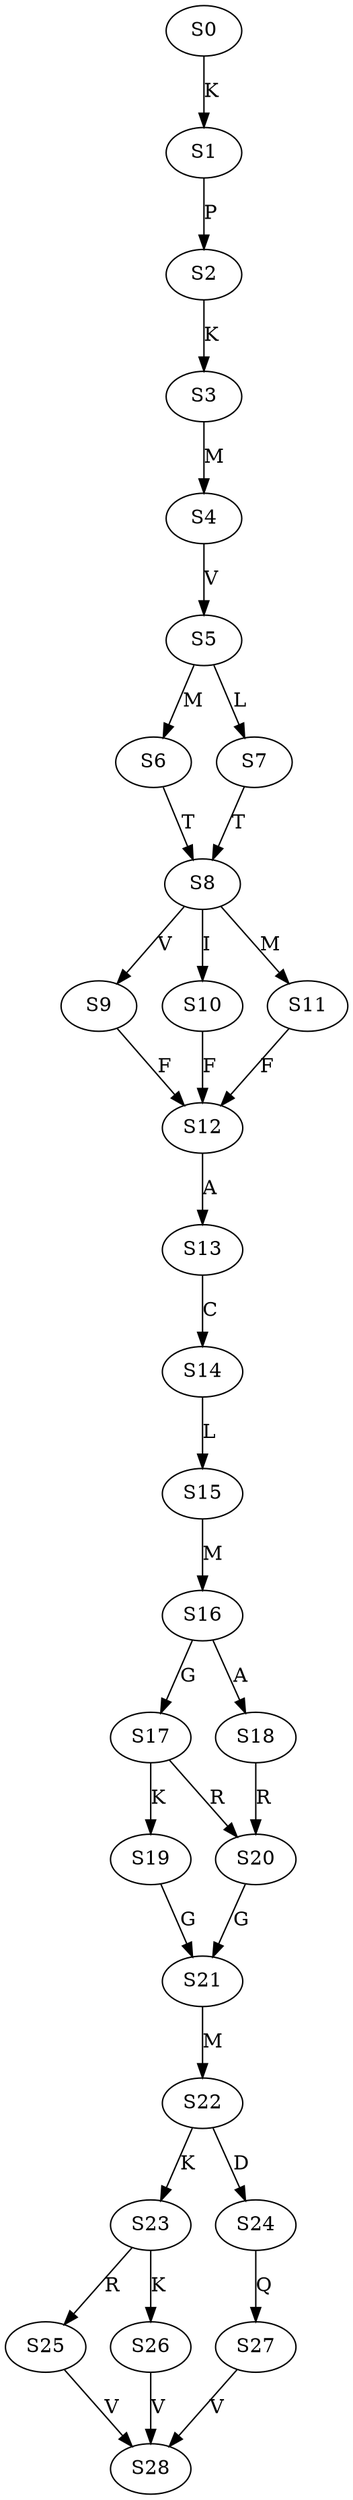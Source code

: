 strict digraph  {
	S0 -> S1 [ label = K ];
	S1 -> S2 [ label = P ];
	S2 -> S3 [ label = K ];
	S3 -> S4 [ label = M ];
	S4 -> S5 [ label = V ];
	S5 -> S6 [ label = M ];
	S5 -> S7 [ label = L ];
	S6 -> S8 [ label = T ];
	S7 -> S8 [ label = T ];
	S8 -> S9 [ label = V ];
	S8 -> S10 [ label = I ];
	S8 -> S11 [ label = M ];
	S9 -> S12 [ label = F ];
	S10 -> S12 [ label = F ];
	S11 -> S12 [ label = F ];
	S12 -> S13 [ label = A ];
	S13 -> S14 [ label = C ];
	S14 -> S15 [ label = L ];
	S15 -> S16 [ label = M ];
	S16 -> S17 [ label = G ];
	S16 -> S18 [ label = A ];
	S17 -> S19 [ label = K ];
	S17 -> S20 [ label = R ];
	S18 -> S20 [ label = R ];
	S19 -> S21 [ label = G ];
	S20 -> S21 [ label = G ];
	S21 -> S22 [ label = M ];
	S22 -> S23 [ label = K ];
	S22 -> S24 [ label = D ];
	S23 -> S25 [ label = R ];
	S23 -> S26 [ label = K ];
	S24 -> S27 [ label = Q ];
	S25 -> S28 [ label = V ];
	S26 -> S28 [ label = V ];
	S27 -> S28 [ label = V ];
}

